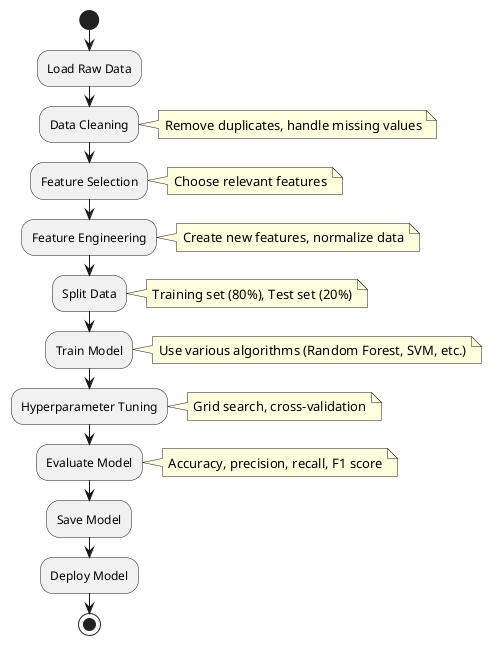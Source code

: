 @startuml "Classifier Pipeline"

' Define the pipeline as an activity diagram
start

:Load Raw Data;

:Data Cleaning;
note right: Remove duplicates, handle missing values

:Feature Selection;
note right: Choose relevant features

:Feature Engineering;
note right: Create new features, normalize data

:Split Data;
note right: Training set (80%), Test set (20%)

:Train Model;
note right: Use various algorithms (Random Forest, SVM, etc.)

:Hyperparameter Tuning;
note right: Grid search, cross-validation

:Evaluate Model;
note right: Accuracy, precision, recall, F1 score

:Save Model;

:Deploy Model;

stop

@enduml
